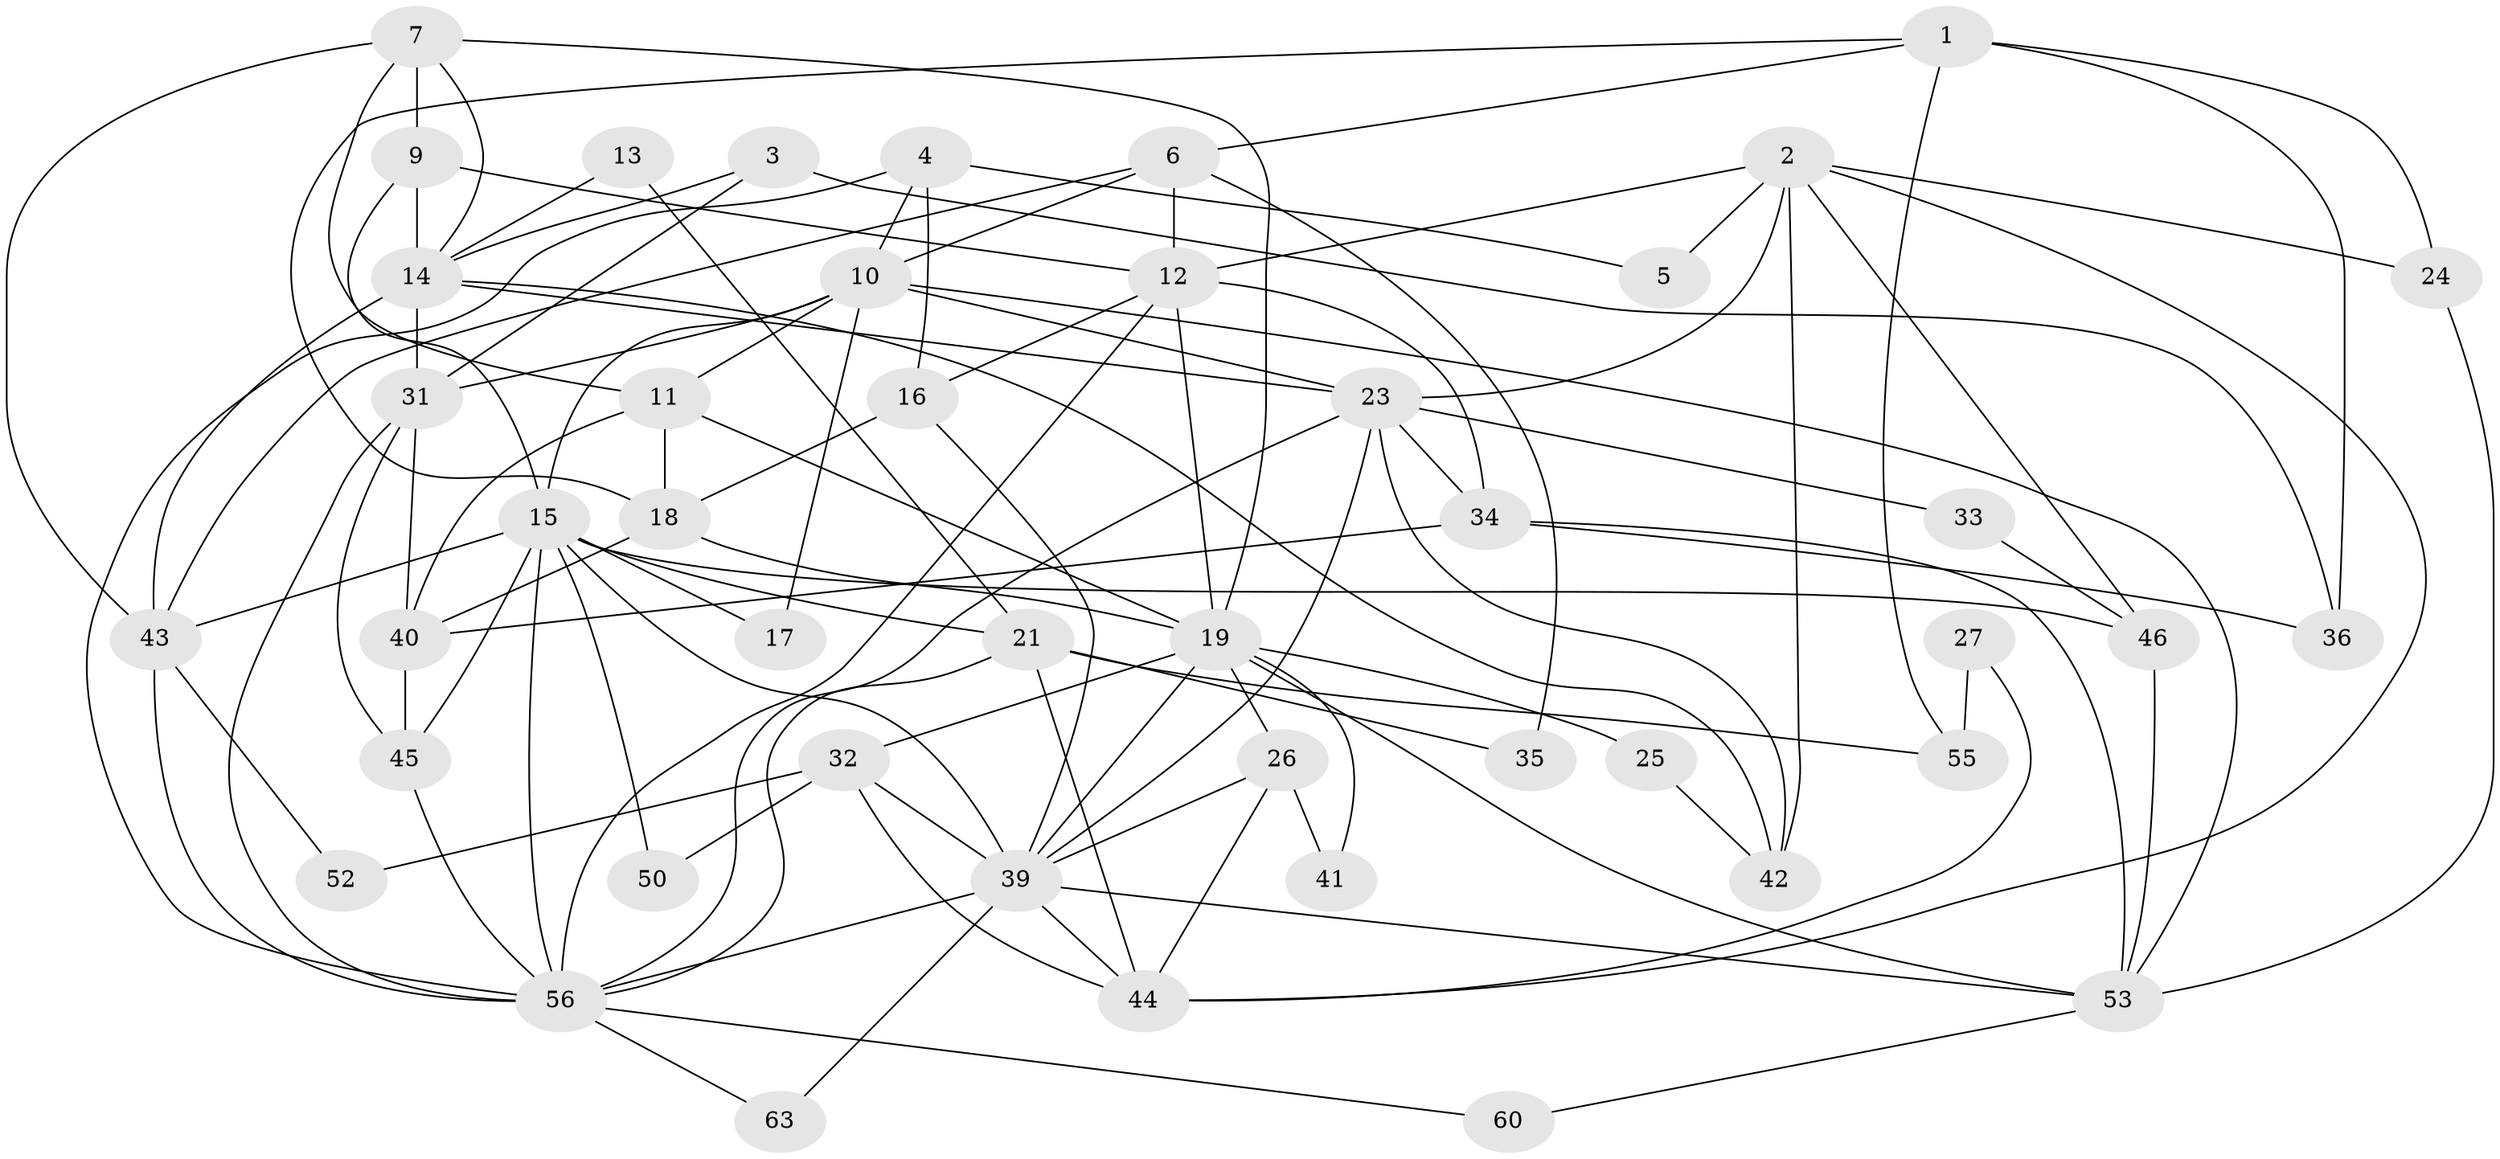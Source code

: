 // Generated by graph-tools (version 1.1) at 2025/52/02/27/25 19:52:03]
// undirected, 45 vertices, 107 edges
graph export_dot {
graph [start="1"]
  node [color=gray90,style=filled];
  1;
  2 [super="+22"];
  3 [super="+8"];
  4 [super="+29"];
  5;
  6;
  7 [super="+38"];
  9 [super="+20"];
  10 [super="+62"];
  11 [super="+51"];
  12 [super="+59"];
  13;
  14 [super="+58"];
  15 [super="+57"];
  16;
  17;
  18 [super="+28"];
  19 [super="+37"];
  21 [super="+30"];
  23 [super="+49"];
  24;
  25;
  26;
  27;
  31 [super="+54"];
  32;
  33;
  34;
  35;
  36;
  39 [super="+48"];
  40 [super="+64"];
  41;
  42;
  43;
  44;
  45 [super="+61"];
  46 [super="+47"];
  50;
  52;
  53;
  55;
  56 [super="+65"];
  60;
  63;
  1 -- 6;
  1 -- 24;
  1 -- 36;
  1 -- 55;
  1 -- 18;
  2 -- 12 [weight=2];
  2 -- 46;
  2 -- 23;
  2 -- 5;
  2 -- 24;
  2 -- 42;
  2 -- 44;
  3 -- 36;
  3 -- 14;
  3 -- 31;
  4 -- 16;
  4 -- 5;
  4 -- 56;
  4 -- 10;
  6 -- 43;
  6 -- 12;
  6 -- 35;
  6 -- 10;
  7 -- 11;
  7 -- 14;
  7 -- 9;
  7 -- 19;
  7 -- 43;
  9 -- 12;
  9 -- 14;
  9 -- 15;
  10 -- 15;
  10 -- 23;
  10 -- 17;
  10 -- 53;
  10 -- 11;
  10 -- 31;
  11 -- 40;
  11 -- 18;
  11 -- 19;
  12 -- 34;
  12 -- 16;
  12 -- 56;
  12 -- 19;
  13 -- 14;
  13 -- 21;
  14 -- 31;
  14 -- 23;
  14 -- 42;
  14 -- 43;
  15 -- 43;
  15 -- 45;
  15 -- 39;
  15 -- 17;
  15 -- 50;
  15 -- 21;
  15 -- 56;
  15 -- 46;
  16 -- 39;
  16 -- 18;
  18 -- 19;
  18 -- 40;
  19 -- 53;
  19 -- 32;
  19 -- 25;
  19 -- 26;
  19 -- 41;
  19 -- 39;
  21 -- 35 [weight=2];
  21 -- 55;
  21 -- 56;
  21 -- 44;
  23 -- 34;
  23 -- 56;
  23 -- 33;
  23 -- 39;
  23 -- 42;
  24 -- 53;
  25 -- 42;
  26 -- 44;
  26 -- 41;
  26 -- 39;
  27 -- 44;
  27 -- 55;
  31 -- 56;
  31 -- 45;
  31 -- 40;
  32 -- 44;
  32 -- 50;
  32 -- 52;
  32 -- 39;
  33 -- 46;
  34 -- 36;
  34 -- 53;
  34 -- 40;
  39 -- 44;
  39 -- 56;
  39 -- 53;
  39 -- 63;
  40 -- 45;
  43 -- 52;
  43 -- 56;
  45 -- 56;
  46 -- 53;
  53 -- 60;
  56 -- 60;
  56 -- 63;
}
